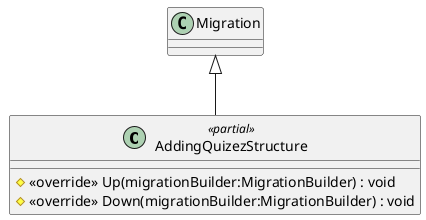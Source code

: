 @startuml
class AddingQuizezStructure <<partial>> {
    # <<override>> Up(migrationBuilder:MigrationBuilder) : void
    # <<override>> Down(migrationBuilder:MigrationBuilder) : void
}
Migration <|-- AddingQuizezStructure
@enduml
